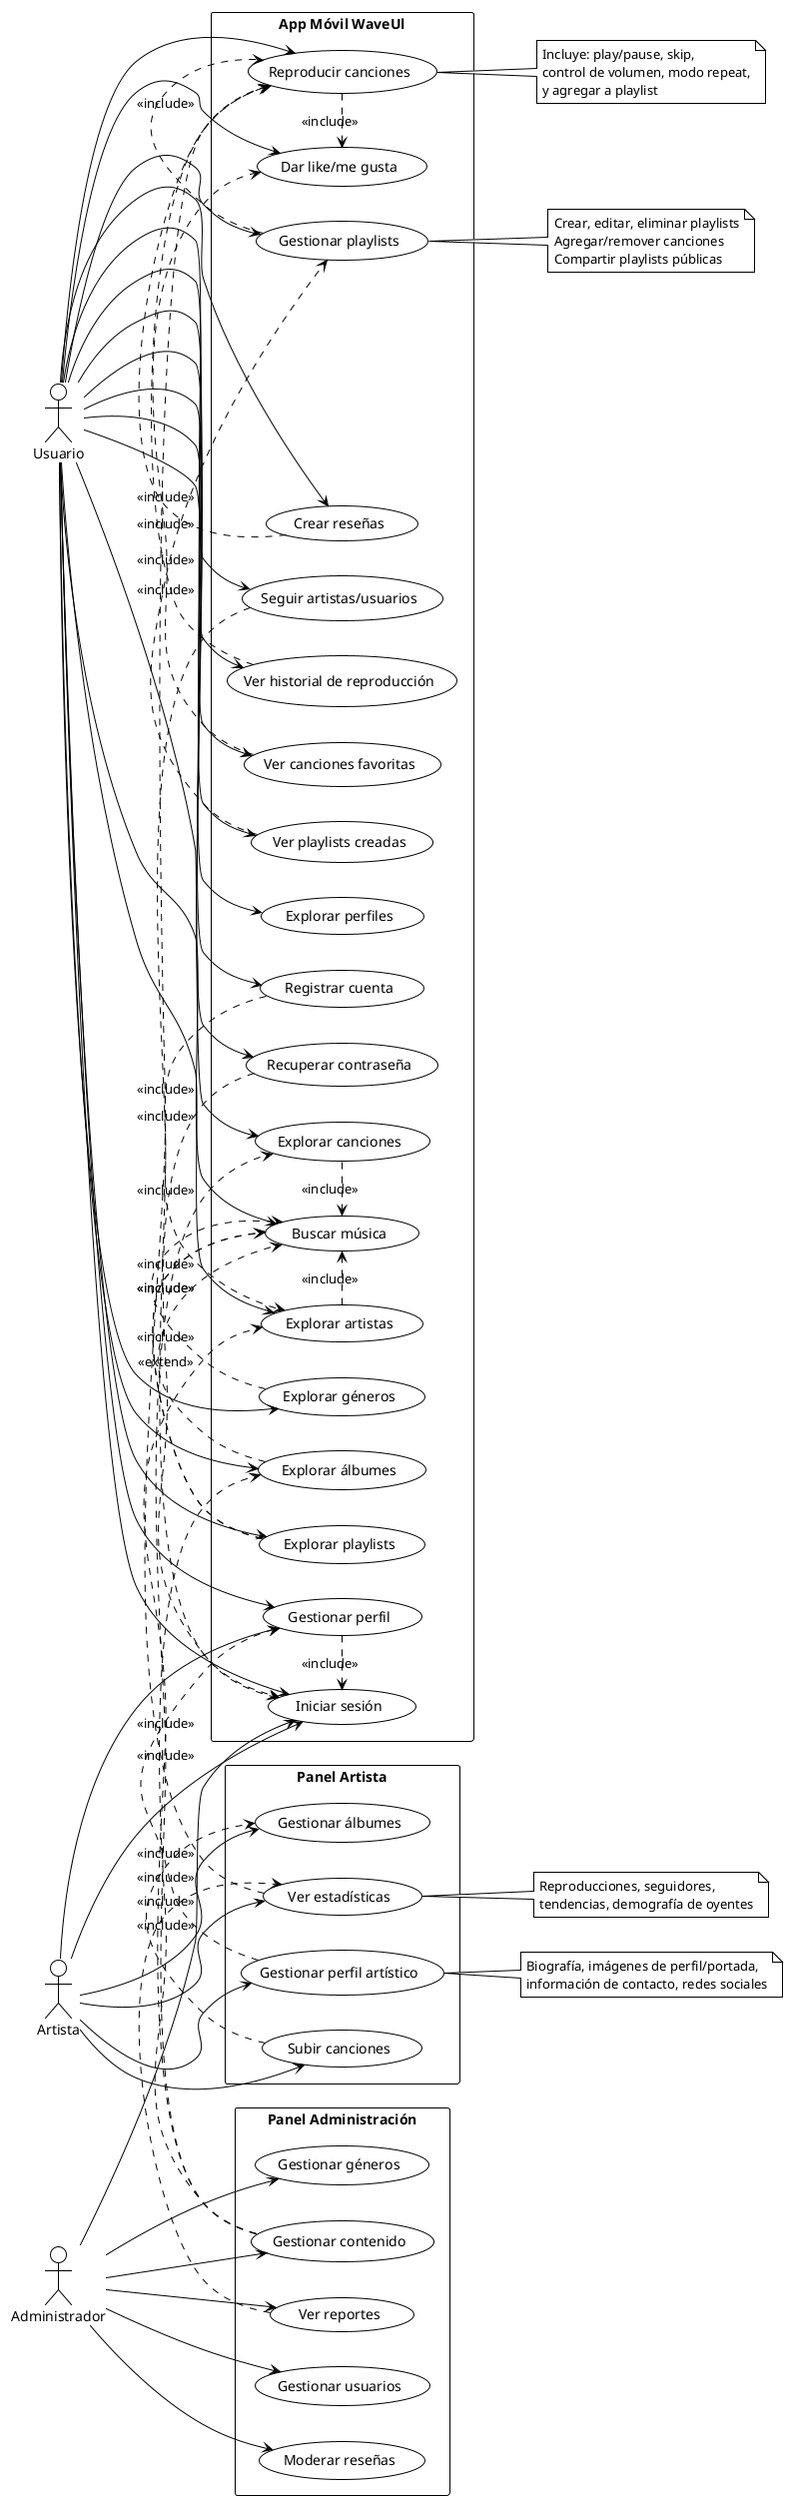 @startuml
!theme plain

left to right direction

actor "Usuario" as User
actor "Artista" as Artist
actor "Administrador" as Admin

rectangle "App Móvil WaveUl" {
  ' Autenticación y perfil
  usecase "Registrar cuenta" as UC1
  usecase "Iniciar sesión" as UC2
  usecase "Recuperar contraseña" as UC3
  usecase "Gestionar perfil" as UC4
  
  ' Exploración y descubrimiento
  usecase "Explorar canciones" as UC5
  usecase "Buscar música" as UC6
  usecase "Explorar artistas" as UC7
  usecase "Explorar géneros" as UC8
  usecase "Explorar álbumes" as UC9
  usecase "Explorar playlists" as UC27
  usecase "Explorar perfiles" as UC28
  
  ' Reproducción e interacción
  usecase "Reproducir canciones" as UC10
  usecase "Gestionar playlists" as UC11
  usecase "Dar like/me gusta" as UC12
  usecase "Crear reseñas" as UC13
  usecase "Seguir artistas/usuarios" as UC14
  
  ' Biblioteca personal
  usecase "Ver historial de reproducción" as UC15
  usecase "Ver canciones favoritas" as UC16
  usecase "Ver playlists creadas" as UC17
}

rectangle "Panel Artista" {
  usecase "Gestionar perfil artístico" as UC18
  usecase "Subir canciones" as UC19
  usecase "Gestionar álbumes" as UC20
  usecase "Ver estadísticas" as UC21
}

rectangle "Panel Administración" {
  usecase "Gestionar usuarios" as UC22
  usecase "Gestionar contenido" as UC23
  usecase "Moderar reseñas" as UC24
  usecase "Gestionar géneros" as UC25
  usecase "Ver reportes" as UC26
}

' Relaciones del Usuario
User --> UC1
User --> UC2
User --> UC3
User --> UC4
User --> UC5
User --> UC6
User --> UC7
User --> UC8
User --> UC9
User --> UC10
User --> UC11
User --> UC12
User --> UC13
User --> UC14
User --> UC15
User --> UC16
User --> UC17
User --> UC27
User --> UC28

' Relaciones del Artista
Artist --> UC2
Artist --> UC4
Artist --> UC18
Artist --> UC19
Artist --> UC20
Artist --> UC21

' Relaciones del Administrador
Admin --> UC2
Admin --> UC22
Admin --> UC23
Admin --> UC24
Admin --> UC25
Admin --> UC26

' Relaciones de inclusión/extensión
UC1 .> UC2 : <<include>>
UC3 .> UC2 : <<extend>>
UC4 .> UC2 : <<include>>
UC5 .> UC6 : <<include>>
UC7 .> UC6 : <<include>>
UC8 .> UC6 : <<include>>
UC9 .> UC6 : <<include>>
UC27 .> UC6 : <<include>>
UC27 .> UC6 : <<include>>
UC10 .> UC12 : <<include>>
UC11 .> UC10 : <<include>>
UC13 .> UC10 : <<include>>
UC14 .> UC7 : <<include>>
UC15 .> UC10 : <<include>>
UC16 .> UC12 : <<include>>
UC17 .> UC11 : <<include>>
UC18 .> UC4 : <<include>>
UC19 .> UC20 : <<include>>
UC21 .> UC10 : <<include>>
UC23 .> UC7 : <<include>>
UC23 .> UC9 : <<include>>
UC23 .> UC5 : <<include>>
UC26 .> UC21 : <<include>>

' Notas explicativas
note right of UC10
  Incluye: play/pause, skip,
  control de volumen, modo repeat,
  y agregar a playlist
end note

note right of UC11
  Crear, editar, eliminar playlists
  Agregar/remover canciones
  Compartir playlists públicas
end note

note right of UC18
  Biografía, imágenes de perfil/portada,
  información de contacto, redes sociales
end note

note right of UC21
  Reproducciones, seguidores,
  tendencias, demografía de oyentes
end note

@enduml